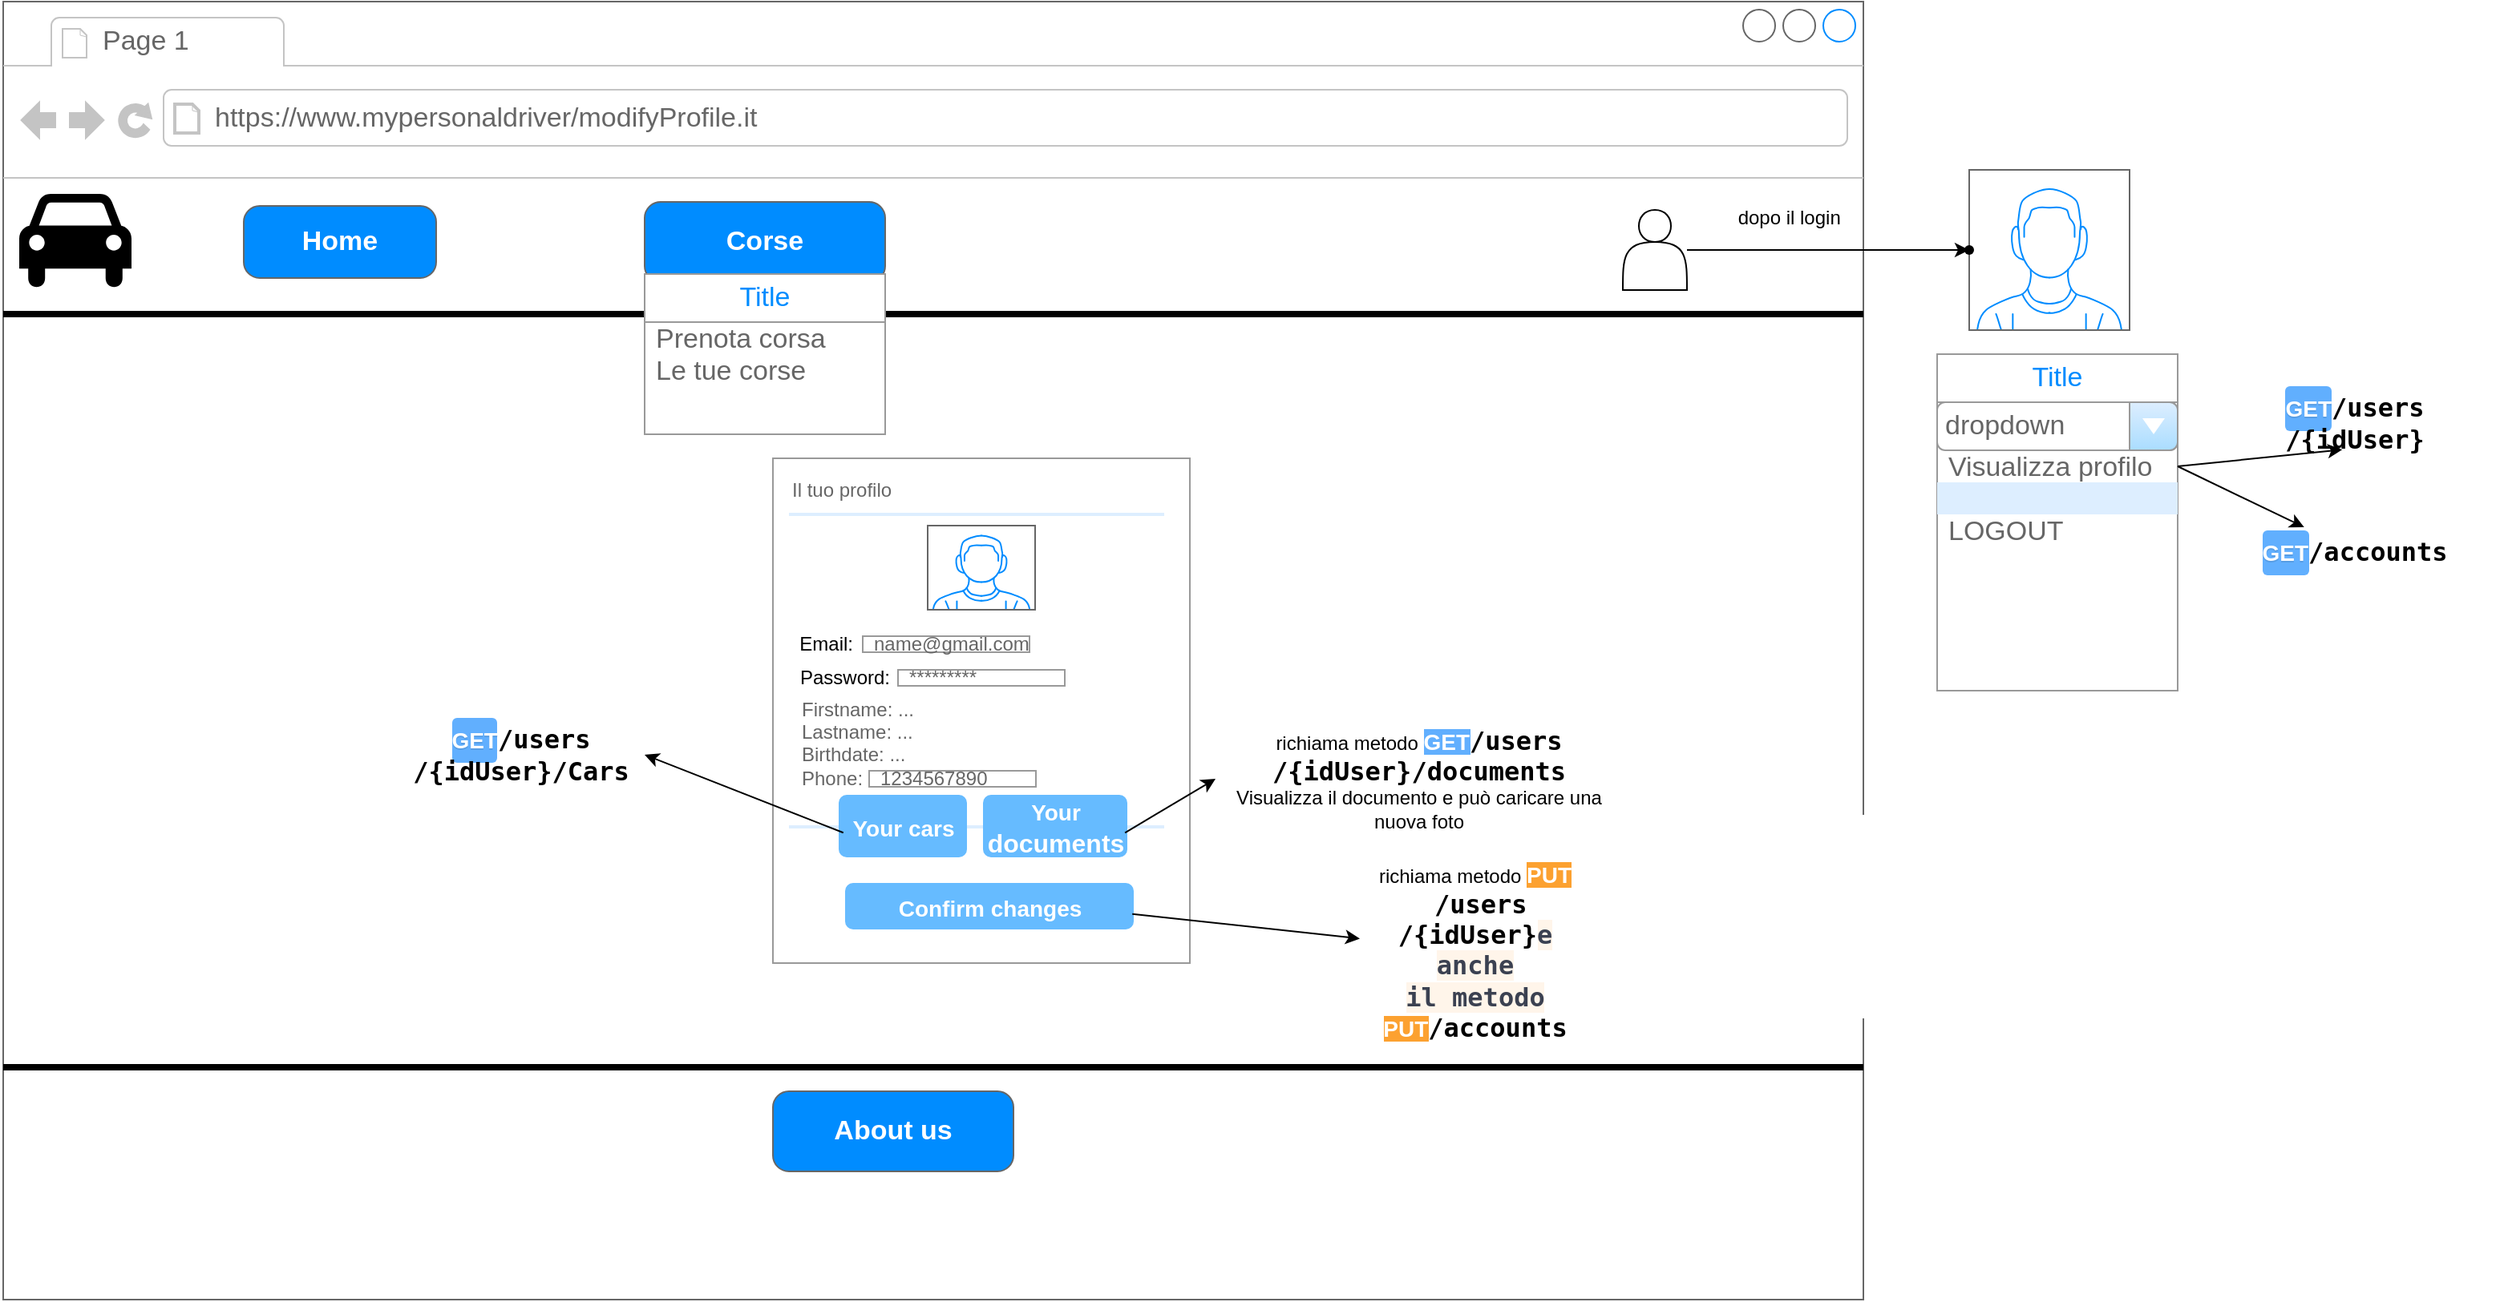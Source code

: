 <mxfile version="24.8.4">
  <diagram name="Pagina-1" id="-H3vdkNikmhzzUDBPN41">
    <mxGraphModel dx="1179" dy="1343" grid="1" gridSize="10" guides="1" tooltips="1" connect="1" arrows="1" fold="1" page="1" pageScale="1" pageWidth="1100" pageHeight="850" math="0" shadow="0">
      <root>
        <mxCell id="0" />
        <mxCell id="1" parent="0" />
        <mxCell id="3T9oA1FRRSL4VGPws6RJ-1" value="" style="strokeWidth=1;shadow=0;dashed=0;align=center;html=1;shape=mxgraph.mockup.containers.browserWindow;rSize=0;strokeColor=#666666;strokeColor2=#008cff;strokeColor3=#c4c4c4;mainText=,;recursiveResize=0;" vertex="1" parent="1">
          <mxGeometry x="54" y="-10" width="1160" height="810" as="geometry" />
        </mxCell>
        <mxCell id="3T9oA1FRRSL4VGPws6RJ-2" value="Page 1" style="strokeWidth=1;shadow=0;dashed=0;align=center;html=1;shape=mxgraph.mockup.containers.anchor;fontSize=17;fontColor=#666666;align=left;whiteSpace=wrap;" vertex="1" parent="3T9oA1FRRSL4VGPws6RJ-1">
          <mxGeometry x="60" y="12" width="110" height="26" as="geometry" />
        </mxCell>
        <mxCell id="3T9oA1FRRSL4VGPws6RJ-3" value="https://www.mypersonaldriver/modifyProfile.it" style="strokeWidth=1;shadow=0;dashed=0;align=center;html=1;shape=mxgraph.mockup.containers.anchor;rSize=0;fontSize=17;fontColor=#666666;align=left;" vertex="1" parent="3T9oA1FRRSL4VGPws6RJ-1">
          <mxGeometry x="130" y="60" width="250" height="26" as="geometry" />
        </mxCell>
        <mxCell id="3T9oA1FRRSL4VGPws6RJ-4" value="" style="shape=actor;whiteSpace=wrap;html=1;" vertex="1" parent="3T9oA1FRRSL4VGPws6RJ-1">
          <mxGeometry x="1010" y="130" width="40" height="50" as="geometry" />
        </mxCell>
        <mxCell id="3T9oA1FRRSL4VGPws6RJ-5" value="dopo il login&amp;nbsp;" style="text;html=1;align=center;verticalAlign=middle;resizable=0;points=[];autosize=1;strokeColor=none;fillColor=none;" vertex="1" parent="3T9oA1FRRSL4VGPws6RJ-1">
          <mxGeometry x="1070" y="120" width="90" height="30" as="geometry" />
        </mxCell>
        <mxCell id="3T9oA1FRRSL4VGPws6RJ-6" value="" style="line;strokeWidth=4;html=1;perimeter=backbonePerimeter;points=[];outlineConnect=0;" vertex="1" parent="3T9oA1FRRSL4VGPws6RJ-1">
          <mxGeometry y="190" width="1160" height="10" as="geometry" />
        </mxCell>
        <mxCell id="3T9oA1FRRSL4VGPws6RJ-7" value="" style="shape=mxgraph.signs.transportation.car_4;html=1;pointerEvents=1;fillColor=#000000;strokeColor=none;verticalLabelPosition=bottom;verticalAlign=top;align=center;" vertex="1" parent="3T9oA1FRRSL4VGPws6RJ-1">
          <mxGeometry x="10" y="120" width="70" height="60" as="geometry" />
        </mxCell>
        <mxCell id="3T9oA1FRRSL4VGPws6RJ-8" value="Home" style="strokeWidth=1;shadow=0;dashed=0;align=center;html=1;shape=mxgraph.mockup.buttons.button;strokeColor=#666666;fontColor=#ffffff;mainText=;buttonStyle=round;fontSize=17;fontStyle=1;fillColor=#008cff;whiteSpace=wrap;" vertex="1" parent="3T9oA1FRRSL4VGPws6RJ-1">
          <mxGeometry x="150" y="127.5" width="120" height="45" as="geometry" />
        </mxCell>
        <mxCell id="3T9oA1FRRSL4VGPws6RJ-9" value="" style="line;strokeWidth=4;html=1;perimeter=backbonePerimeter;points=[];outlineConnect=0;" vertex="1" parent="3T9oA1FRRSL4VGPws6RJ-1">
          <mxGeometry y="660" width="1160" height="10" as="geometry" />
        </mxCell>
        <mxCell id="3T9oA1FRRSL4VGPws6RJ-10" value="About us" style="strokeWidth=1;shadow=0;dashed=0;align=center;html=1;shape=mxgraph.mockup.buttons.button;strokeColor=#666666;fontColor=#ffffff;mainText=;buttonStyle=round;fontSize=17;fontStyle=1;fillColor=#008cff;whiteSpace=wrap;" vertex="1" parent="3T9oA1FRRSL4VGPws6RJ-1">
          <mxGeometry x="480" y="680" width="150" height="50" as="geometry" />
        </mxCell>
        <mxCell id="3T9oA1FRRSL4VGPws6RJ-11" value="Corse" style="strokeWidth=1;shadow=0;dashed=0;align=center;html=1;shape=mxgraph.mockup.buttons.button;strokeColor=#666666;fontColor=#ffffff;mainText=;buttonStyle=round;fontSize=17;fontStyle=1;fillColor=#008cff;whiteSpace=wrap;" vertex="1" parent="3T9oA1FRRSL4VGPws6RJ-1">
          <mxGeometry x="400" y="125" width="150" height="50" as="geometry" />
        </mxCell>
        <mxCell id="3T9oA1FRRSL4VGPws6RJ-31" value="" style="strokeWidth=1;shadow=0;dashed=0;align=center;html=1;shape=mxgraph.mockup.forms.rrect;rSize=0;strokeColor=#999999;fillColor=#ffffff;" vertex="1" parent="3T9oA1FRRSL4VGPws6RJ-1">
          <mxGeometry x="480" y="285" width="260" height="315" as="geometry" />
        </mxCell>
        <mxCell id="3T9oA1FRRSL4VGPws6RJ-32" value="Il tuo profilo" style="strokeWidth=1;shadow=0;dashed=0;align=center;html=1;shape=mxgraph.mockup.forms.anchor;fontSize=12;fontColor=#666666;align=left;resizeWidth=1;spacingLeft=0;" vertex="1" parent="3T9oA1FRRSL4VGPws6RJ-31">
          <mxGeometry width="130" height="20" relative="1" as="geometry">
            <mxPoint x="10" y="10" as="offset" />
          </mxGeometry>
        </mxCell>
        <mxCell id="3T9oA1FRRSL4VGPws6RJ-33" value="" style="shape=line;strokeColor=#ddeeff;strokeWidth=2;html=1;resizeWidth=1;" vertex="1" parent="3T9oA1FRRSL4VGPws6RJ-31">
          <mxGeometry width="234" height="10" relative="1" as="geometry">
            <mxPoint x="10" y="30" as="offset" />
          </mxGeometry>
        </mxCell>
        <mxCell id="3T9oA1FRRSL4VGPws6RJ-34" value="Firstname: ...&lt;div&gt;Lastname: ...&lt;/div&gt;&lt;div&gt;Birthdate: ...&lt;/div&gt;&lt;div&gt;Phone:&amp;nbsp;&lt;/div&gt;&lt;div&gt;&lt;br&gt;&lt;/div&gt;" style="strokeWidth=1;shadow=0;dashed=0;align=center;html=1;shape=mxgraph.mockup.forms.anchor;fontSize=12;fontColor=#666666;align=left;resizeWidth=1;spacingLeft=0;" vertex="1" parent="3T9oA1FRRSL4VGPws6RJ-31">
          <mxGeometry width="130" height="40" relative="1" as="geometry">
            <mxPoint x="16" y="165" as="offset" />
          </mxGeometry>
        </mxCell>
        <mxCell id="3T9oA1FRRSL4VGPws6RJ-35" value="1234567890" style="strokeWidth=1;shadow=0;dashed=0;align=center;html=1;shape=mxgraph.mockup.forms.rrect;rSize=0;strokeColor=#999999;fontColor=#666666;align=left;spacingLeft=5;resizeWidth=1;" vertex="1" parent="3T9oA1FRRSL4VGPws6RJ-31">
          <mxGeometry width="104" height="10" relative="1" as="geometry">
            <mxPoint x="60" y="195" as="offset" />
          </mxGeometry>
        </mxCell>
        <mxCell id="3T9oA1FRRSL4VGPws6RJ-36" value="" style="strokeWidth=1;shadow=0;dashed=0;align=center;html=1;shape=mxgraph.mockup.forms.anchor;fontSize=12;fontColor=#666666;align=left;resizeWidth=1;spacingLeft=0;" vertex="1" parent="3T9oA1FRRSL4VGPws6RJ-31">
          <mxGeometry width="130" height="20" relative="1" as="geometry">
            <mxPoint x="10" y="95" as="offset" />
          </mxGeometry>
        </mxCell>
        <mxCell id="3T9oA1FRRSL4VGPws6RJ-40" value="" style="shape=line;strokeColor=#ddeeff;strokeWidth=2;html=1;resizeWidth=1;" vertex="1" parent="3T9oA1FRRSL4VGPws6RJ-31">
          <mxGeometry y="1" width="234" height="10" relative="1" as="geometry">
            <mxPoint x="10" y="-90" as="offset" />
          </mxGeometry>
        </mxCell>
        <mxCell id="3T9oA1FRRSL4VGPws6RJ-42" value="&lt;font style=&quot;font-size: 14px;&quot;&gt;Confirm changes&lt;/font&gt;" style="strokeWidth=1;shadow=0;dashed=0;align=center;html=1;shape=mxgraph.mockup.forms.rrect;rSize=5;strokeColor=none;fontColor=#ffffff;fillColor=#66bbff;fontSize=16;fontStyle=1;" vertex="1" parent="3T9oA1FRRSL4VGPws6RJ-31">
          <mxGeometry y="1" width="180" height="29" relative="1" as="geometry">
            <mxPoint x="45" y="-50" as="offset" />
          </mxGeometry>
        </mxCell>
        <mxCell id="3T9oA1FRRSL4VGPws6RJ-55" value="" style="verticalLabelPosition=bottom;shadow=0;dashed=0;align=center;html=1;verticalAlign=top;strokeWidth=1;shape=mxgraph.mockup.containers.userMale;strokeColor=#666666;strokeColor2=#008cff;" vertex="1" parent="3T9oA1FRRSL4VGPws6RJ-31">
          <mxGeometry x="96.5" y="42" width="67" height="52.5" as="geometry" />
        </mxCell>
        <mxCell id="3T9oA1FRRSL4VGPws6RJ-56" value="&lt;font style=&quot;font-size: 14px;&quot;&gt;Your cars&lt;/font&gt;" style="strokeWidth=1;shadow=0;dashed=0;align=center;html=1;shape=mxgraph.mockup.forms.rrect;rSize=5;strokeColor=none;fontColor=#ffffff;fillColor=#66bbff;fontSize=16;fontStyle=1;" vertex="1" parent="3T9oA1FRRSL4VGPws6RJ-31">
          <mxGeometry y="1" width="80" height="39" relative="1" as="geometry">
            <mxPoint x="41" y="-105" as="offset" />
          </mxGeometry>
        </mxCell>
        <mxCell id="3T9oA1FRRSL4VGPws6RJ-57" value="&lt;font style=&quot;font-size: 14px;&quot;&gt;Your&lt;/font&gt;&lt;div&gt;&lt;font size=&quot;3&quot;&gt;documents&lt;/font&gt;&lt;/div&gt;" style="strokeWidth=1;shadow=0;dashed=0;align=center;html=1;shape=mxgraph.mockup.forms.rrect;rSize=5;strokeColor=none;fontColor=#ffffff;fillColor=#66bbff;fontSize=16;fontStyle=1;" vertex="1" parent="3T9oA1FRRSL4VGPws6RJ-31">
          <mxGeometry y="1" width="90" height="39" relative="1" as="geometry">
            <mxPoint x="131" y="-105" as="offset" />
          </mxGeometry>
        </mxCell>
        <mxCell id="3T9oA1FRRSL4VGPws6RJ-90" value="Email:&amp;nbsp;" style="text;html=1;align=center;verticalAlign=middle;whiteSpace=wrap;rounded=0;" vertex="1" parent="3T9oA1FRRSL4VGPws6RJ-31">
          <mxGeometry x="-4" y="99.75" width="78" height="31.5" as="geometry" />
        </mxCell>
        <mxCell id="3T9oA1FRRSL4VGPws6RJ-91" value="name@gmail.com" style="strokeWidth=1;shadow=0;dashed=0;align=center;html=1;shape=mxgraph.mockup.forms.rrect;rSize=0;strokeColor=#999999;fontColor=#666666;align=left;spacingLeft=5;resizeWidth=1;" vertex="1" parent="3T9oA1FRRSL4VGPws6RJ-31">
          <mxGeometry width="104" height="10" relative="1" as="geometry">
            <mxPoint x="56" y="111" as="offset" />
          </mxGeometry>
        </mxCell>
        <mxCell id="3T9oA1FRRSL4VGPws6RJ-92" value="Password:" style="text;html=1;align=center;verticalAlign=middle;whiteSpace=wrap;rounded=0;" vertex="1" parent="3T9oA1FRRSL4VGPws6RJ-31">
          <mxGeometry x="6" y="120.75" width="78" height="31.5" as="geometry" />
        </mxCell>
        <mxCell id="3T9oA1FRRSL4VGPws6RJ-93" value="*********" style="strokeWidth=1;shadow=0;dashed=0;align=center;html=1;shape=mxgraph.mockup.forms.rrect;rSize=0;strokeColor=#999999;fontColor=#666666;align=left;spacingLeft=5;resizeWidth=1;" vertex="1" parent="3T9oA1FRRSL4VGPws6RJ-31">
          <mxGeometry width="104" height="10" relative="1" as="geometry">
            <mxPoint x="78" y="132" as="offset" />
          </mxGeometry>
        </mxCell>
        <mxCell id="3T9oA1FRRSL4VGPws6RJ-58" value="" style="endArrow=classic;html=1;rounded=0;exitX=0.984;exitY=0.606;exitDx=0;exitDy=0;exitPerimeter=0;entryX=0;entryY=0.5;entryDx=0;entryDy=0;" edge="1" parent="3T9oA1FRRSL4VGPws6RJ-1" source="3T9oA1FRRSL4VGPws6RJ-57" target="3T9oA1FRRSL4VGPws6RJ-59">
          <mxGeometry width="50" height="50" relative="1" as="geometry">
            <mxPoint x="616" y="480" as="sourcePoint" />
            <mxPoint x="666" y="430" as="targetPoint" />
          </mxGeometry>
        </mxCell>
        <mxCell id="3T9oA1FRRSL4VGPws6RJ-59" value="&lt;div&gt;richiama metodo&amp;nbsp;&lt;span style=&quot;background-color: rgb(97, 175, 254); color: rgb(255, 255, 255); font-family: sans-serif; font-size: 14px; font-weight: 700;&quot;&gt;GET&lt;/span&gt;&lt;a style=&quot;font-family: monospace; font-size: 16px; font-weight: 600; background-color: transparent; color: inherit; text-align: start; box-sizing: border-box; cursor: pointer; text-decoration: inherit; display: inline !important;&quot; class=&quot;nostyle&quot;&gt;&lt;span style=&quot;box-sizing: border-box;&quot;&gt;/users&lt;wbr style=&quot;box-sizing: border-box;&quot;&gt;/{idUser}&lt;wbr style=&quot;box-sizing: border-box;&quot;&gt;/documents&lt;/span&gt;&lt;/a&gt;&lt;/div&gt;Visualizza il documento e può caricare una nuova foto" style="text;html=1;align=center;verticalAlign=middle;whiteSpace=wrap;rounded=0;" vertex="1" parent="3T9oA1FRRSL4VGPws6RJ-1">
          <mxGeometry x="756" y="450" width="254" height="70" as="geometry" />
        </mxCell>
        <mxCell id="3T9oA1FRRSL4VGPws6RJ-60" value="&lt;span style=&quot;box-sizing: border-box; background: rgb(97, 175, 254); border-radius: 3px; color: rgb(255, 255, 255); font-family: sans-serif; font-size: 14px; font-weight: 700; min-width: 80px; padding: 6px 0px; text-shadow: rgba(0, 0, 0, 0.1) 0px 1px 0px;&quot; class=&quot;opblock-summary-method&quot;&gt;GET&lt;/span&gt;&lt;a style=&quot;font-family: monospace; font-size: 16px; font-weight: 600; background-color: transparent; color: inherit; text-align: start; box-sizing: border-box; cursor: pointer; text-decoration: inherit; display: inline !important;&quot; class=&quot;nostyle&quot;&gt;&lt;span style=&quot;box-sizing: border-box;&quot;&gt;/users&lt;wbr style=&quot;box-sizing: border-box;&quot;&gt;/{idUser}&lt;wbr style=&quot;box-sizing: border-box;&quot;&gt;/Cars&lt;/span&gt;&lt;/a&gt;" style="text;html=1;align=center;verticalAlign=middle;whiteSpace=wrap;rounded=0;" vertex="1" parent="3T9oA1FRRSL4VGPws6RJ-1">
          <mxGeometry x="246" y="440" width="154" height="60" as="geometry" />
        </mxCell>
        <mxCell id="3T9oA1FRRSL4VGPws6RJ-61" value="" style="endArrow=classic;html=1;rounded=0;exitX=0.036;exitY=0.606;exitDx=0;exitDy=0;exitPerimeter=0;entryX=1;entryY=0.5;entryDx=0;entryDy=0;" edge="1" target="3T9oA1FRRSL4VGPws6RJ-60" parent="3T9oA1FRRSL4VGPws6RJ-1" source="3T9oA1FRRSL4VGPws6RJ-56">
          <mxGeometry width="50" height="50" relative="1" as="geometry">
            <mxPoint x="159" y="479" as="sourcePoint" />
            <mxPoint x="156" y="420" as="targetPoint" />
          </mxGeometry>
        </mxCell>
        <mxCell id="3T9oA1FRRSL4VGPws6RJ-62" value="" style="endArrow=classic;html=1;rounded=0;exitX=0.995;exitY=0.668;exitDx=0;exitDy=0;exitPerimeter=0;" edge="1" parent="3T9oA1FRRSL4VGPws6RJ-1" source="3T9oA1FRRSL4VGPws6RJ-42" target="3T9oA1FRRSL4VGPws6RJ-63">
          <mxGeometry width="50" height="50" relative="1" as="geometry">
            <mxPoint x="756" y="460" as="sourcePoint" />
            <mxPoint x="806" y="410" as="targetPoint" />
          </mxGeometry>
        </mxCell>
        <mxCell id="3T9oA1FRRSL4VGPws6RJ-63" value="richiama metodo&amp;nbsp;&lt;span style=&quot;color: rgb(255, 255, 255); font-family: sans-serif; font-size: 14px; font-weight: 600; background-color: rgb(252, 161, 48);&quot;&gt;PUT&lt;/span&gt;&lt;div&gt;&amp;nbsp; &lt;a style=&quot;color: inherit; font-family: monospace; font-size: 16px; font-weight: 600; text-align: start; box-sizing: border-box; background-color: transparent; cursor: pointer; text-decoration: inherit; display: inline !important;&quot; class=&quot;nostyle&quot;&gt;&lt;span style=&quot;box-sizing: border-box;&quot;&gt;/users&lt;wbr style=&quot;box-sizing: border-box;&quot;&gt;/{idUser}&lt;/span&gt;&lt;/a&gt;&lt;span style=&quot;background-color: rgba(252, 161, 48, 0.1); color: rgb(59, 65, 81); font-family: monospace; font-size: 16px; font-weight: 600; text-align: start;&quot;&gt;e anche&lt;/span&gt;&lt;/div&gt;&lt;div&gt;&lt;span style=&quot;background-color: rgba(252, 161, 48, 0.1); color: rgb(59, 65, 81); font-family: monospace; font-size: 16px; font-weight: 600; text-align: start;&quot;&gt;il metodo&lt;/span&gt;&lt;/div&gt;&lt;div&gt;&lt;span style=&quot;font-weight: 600; background-color: rgb(252, 161, 48); color: rgb(255, 255, 255); font-family: sans-serif; font-size: 14px;&quot;&gt;PUT&lt;/span&gt;&lt;a style=&quot;background-color: transparent; color: inherit; font-family: monospace; font-size: 16px; font-weight: 600; text-align: start; box-sizing: border-box; cursor: pointer; text-decoration: inherit; display: inline !important;&quot; class=&quot;nostyle&quot;&gt;&lt;span style=&quot;box-sizing: border-box;&quot;&gt;/accounts&lt;/span&gt;&lt;/a&gt;&lt;/div&gt;" style="text;html=1;align=center;verticalAlign=middle;whiteSpace=wrap;rounded=0;" vertex="1" parent="3T9oA1FRRSL4VGPws6RJ-1">
          <mxGeometry x="846" y="560" width="144" height="65" as="geometry" />
        </mxCell>
        <mxCell id="3T9oA1FRRSL4VGPws6RJ-17" value="" style="verticalLabelPosition=bottom;shadow=0;dashed=0;align=center;html=1;verticalAlign=top;strokeWidth=1;shape=mxgraph.mockup.containers.userMale;strokeColor=#666666;strokeColor2=#008cff;" vertex="1" parent="1">
          <mxGeometry x="1280" y="95" width="100" height="100" as="geometry" />
        </mxCell>
        <mxCell id="3T9oA1FRRSL4VGPws6RJ-18" value="" style="shape=waypoint;sketch=0;size=6;pointerEvents=1;points=[];fillColor=default;resizable=0;rotatable=0;perimeter=centerPerimeter;snapToPoint=1;" vertex="1" parent="1">
          <mxGeometry x="1270" y="135" width="20" height="20" as="geometry" />
        </mxCell>
        <mxCell id="3T9oA1FRRSL4VGPws6RJ-19" value="" style="edgeStyle=orthogonalEdgeStyle;rounded=0;orthogonalLoop=1;jettySize=auto;html=1;" edge="1" parent="1" source="3T9oA1FRRSL4VGPws6RJ-4" target="3T9oA1FRRSL4VGPws6RJ-18">
          <mxGeometry relative="1" as="geometry" />
        </mxCell>
        <mxCell id="3T9oA1FRRSL4VGPws6RJ-20" value="Title" style="swimlane;strokeColor=#999999;swimlaneFillColor=#FFFFFF;fillColor=#ffffff;fontColor=#008CFF;fontStyle=0;childLayout=stackLayout;horizontal=1;startSize=30;horizontalStack=0;resizeParent=1;resizeParentMax=0;resizeLast=0;collapsible=0;marginBottom=0;whiteSpace=wrap;html=1;fontSize=17;" vertex="1" parent="1">
          <mxGeometry x="454" y="160" width="150" height="100" as="geometry" />
        </mxCell>
        <mxCell id="3T9oA1FRRSL4VGPws6RJ-21" value="Prenota corsa" style="text;spacing=0;strokeColor=none;align=left;verticalAlign=middle;spacingLeft=7;spacingRight=10;overflow=hidden;points=[[0,0.5],[1,0.5]];portConstraint=eastwest;rotatable=0;whiteSpace=wrap;html=1;fillColor=none;fontColor=#666666;fontSize=17;" vertex="1" parent="3T9oA1FRRSL4VGPws6RJ-20">
          <mxGeometry y="30" width="150" height="20" as="geometry" />
        </mxCell>
        <mxCell id="3T9oA1FRRSL4VGPws6RJ-22" value="Le tue corse" style="text;spacing=0;strokeColor=none;align=left;verticalAlign=middle;spacingLeft=7;spacingRight=10;overflow=hidden;points=[[0,0.5],[1,0.5]];portConstraint=eastwest;rotatable=0;whiteSpace=wrap;html=1;rSize=5;fillColor=none;fontColor=#666666;fontSize=17;" vertex="1" parent="3T9oA1FRRSL4VGPws6RJ-20">
          <mxGeometry y="50" width="150" height="20" as="geometry" />
        </mxCell>
        <mxCell id="3T9oA1FRRSL4VGPws6RJ-23" value="" style="text;spacing=0;strokeColor=none;align=left;verticalAlign=middle;spacingLeft=7;spacingRight=10;overflow=hidden;points=[[0,0.5],[1,0.5]];portConstraint=eastwest;rotatable=0;whiteSpace=wrap;html=1;fillColor=none;fontColor=#666666;fontSize=17;" vertex="1" parent="3T9oA1FRRSL4VGPws6RJ-20">
          <mxGeometry y="70" width="150" height="30" as="geometry" />
        </mxCell>
        <mxCell id="3T9oA1FRRSL4VGPws6RJ-24" value="Title" style="swimlane;strokeColor=#999999;swimlaneFillColor=#FFFFFF;fillColor=#ffffff;fontColor=#008CFF;fontStyle=0;childLayout=stackLayout;horizontal=1;startSize=30;horizontalStack=0;resizeParent=1;resizeParentMax=0;resizeLast=0;collapsible=0;marginBottom=0;whiteSpace=wrap;html=1;fontSize=17;" vertex="1" parent="1">
          <mxGeometry x="1260" y="210" width="150" height="210" as="geometry" />
        </mxCell>
        <mxCell id="3T9oA1FRRSL4VGPws6RJ-25" value="dropdown" style="strokeWidth=1;shadow=0;dashed=0;align=center;html=1;shape=mxgraph.mockup.forms.comboBox;strokeColor=#999999;fillColor=#ddeeff;align=left;fillColor2=#aaddff;mainText=;fontColor=#666666;fontSize=17;spacingLeft=3;" vertex="1" parent="3T9oA1FRRSL4VGPws6RJ-24">
          <mxGeometry y="30" width="150" height="30" as="geometry" />
        </mxCell>
        <mxCell id="3T9oA1FRRSL4VGPws6RJ-26" value="Visualizza profilo" style="text;spacing=0;strokeColor=none;align=left;verticalAlign=middle;spacingLeft=7;spacingRight=10;overflow=hidden;points=[[0,0.5],[1,0.5]];portConstraint=eastwest;rotatable=0;whiteSpace=wrap;html=1;fillColor=none;fontColor=#666666;fontSize=17;" vertex="1" parent="3T9oA1FRRSL4VGPws6RJ-24">
          <mxGeometry y="60" width="150" height="20" as="geometry" />
        </mxCell>
        <mxCell id="3T9oA1FRRSL4VGPws6RJ-28" value="" style="text;spacing=0;strokeColor=none;align=left;verticalAlign=middle;spacingLeft=7;spacingRight=10;overflow=hidden;points=[[0,0.5],[1,0.5]];portConstraint=eastwest;rotatable=0;whiteSpace=wrap;html=1;rSize=5;fillColor=#DDEEFF;fontColor=#666666;fontSize=17;" vertex="1" parent="3T9oA1FRRSL4VGPws6RJ-24">
          <mxGeometry y="80" width="150" height="20" as="geometry" />
        </mxCell>
        <mxCell id="3T9oA1FRRSL4VGPws6RJ-29" value="LOGOUT" style="text;spacing=0;strokeColor=none;align=left;verticalAlign=middle;spacingLeft=7;spacingRight=10;overflow=hidden;points=[[0,0.5],[1,0.5]];portConstraint=eastwest;rotatable=0;whiteSpace=wrap;html=1;fillColor=none;fontColor=#666666;fontSize=17;" vertex="1" parent="3T9oA1FRRSL4VGPws6RJ-24">
          <mxGeometry y="100" width="150" height="20" as="geometry" />
        </mxCell>
        <mxCell id="3T9oA1FRRSL4VGPws6RJ-30" value="" style="text;spacing=0;strokeColor=none;align=left;verticalAlign=middle;spacingLeft=7;spacingRight=10;overflow=hidden;points=[[0,0.5],[1,0.5]];portConstraint=eastwest;rotatable=0;whiteSpace=wrap;html=1;fillColor=none;fontColor=#666666;fontSize=17;" vertex="1" parent="3T9oA1FRRSL4VGPws6RJ-24">
          <mxGeometry y="120" width="150" height="90" as="geometry" />
        </mxCell>
        <mxCell id="3T9oA1FRRSL4VGPws6RJ-64" value="&lt;span style=&quot;box-sizing: border-box; background: rgb(97, 175, 254); border-radius: 3px; color: rgb(255, 255, 255); font-family: sans-serif; font-size: 14px; font-weight: 700; min-width: 80px; padding: 6px 0px; text-shadow: rgba(0, 0, 0, 0.1) 0px 1px 0px; text-wrap-mode: wrap;&quot; class=&quot;opblock-summary-method&quot;&gt;GET&lt;/span&gt;&lt;a style=&quot;font-family: monospace; font-size: 16px; font-weight: 600; background-color: transparent; color: inherit; text-align: start; text-wrap-mode: wrap; box-sizing: border-box; cursor: pointer; text-decoration: inherit; display: inline !important;&quot; class=&quot;nostyle&quot;&gt;&lt;span style=&quot;box-sizing: border-box;&quot;&gt;/users&lt;wbr style=&quot;box-sizing: border-box;&quot;&gt;/{idUser}&lt;/span&gt;&lt;/a&gt;" style="text;html=1;align=center;verticalAlign=middle;resizable=0;points=[];autosize=1;strokeColor=none;fillColor=none;" vertex="1" parent="1">
          <mxGeometry x="1430" y="238" width="180" height="30" as="geometry" />
        </mxCell>
        <mxCell id="3T9oA1FRRSL4VGPws6RJ-65" value="" style="endArrow=classic;html=1;rounded=0;exitX=1;exitY=0.5;exitDx=0;exitDy=0;entryX=0.459;entryY=1.054;entryDx=0;entryDy=0;entryPerimeter=0;" edge="1" parent="1" source="3T9oA1FRRSL4VGPws6RJ-26" target="3T9oA1FRRSL4VGPws6RJ-64">
          <mxGeometry width="50" height="50" relative="1" as="geometry">
            <mxPoint x="1270" y="420" as="sourcePoint" />
            <mxPoint x="1320" y="370" as="targetPoint" />
          </mxGeometry>
        </mxCell>
        <mxCell id="3T9oA1FRRSL4VGPws6RJ-94" value="&lt;span style=&quot;box-sizing: border-box; background: rgb(97, 175, 254); border-radius: 3px; color: rgb(255, 255, 255); font-family: sans-serif; font-size: 14px; font-weight: 700; min-width: 80px; padding: 6px 0px; text-shadow: rgba(0, 0, 0, 0.1) 0px 1px 0px; text-wrap-mode: wrap;&quot; class=&quot;opblock-summary-method&quot;&gt;GET&lt;/span&gt;&lt;a style=&quot;font-family: monospace; font-size: 16px; font-weight: 600; background-color: transparent; color: inherit; text-align: start; text-wrap-mode: wrap; box-sizing: border-box; cursor: pointer; text-decoration: inherit; display: inline !important;&quot; class=&quot;nostyle&quot;&gt;&lt;span style=&quot;box-sizing: border-box;&quot;&gt;/accounts&lt;/span&gt;&lt;/a&gt;" style="text;html=1;align=center;verticalAlign=middle;resizable=0;points=[];autosize=1;strokeColor=none;fillColor=none;" vertex="1" parent="1">
          <mxGeometry x="1455" y="318" width="130" height="30" as="geometry" />
        </mxCell>
        <mxCell id="3T9oA1FRRSL4VGPws6RJ-95" value="" style="endArrow=classic;html=1;rounded=0;exitX=1;exitY=0.5;exitDx=0;exitDy=0;" edge="1" parent="1" source="3T9oA1FRRSL4VGPws6RJ-26" target="3T9oA1FRRSL4VGPws6RJ-94">
          <mxGeometry width="50" height="50" relative="1" as="geometry">
            <mxPoint x="1450" y="420" as="sourcePoint" />
            <mxPoint x="1500" y="370" as="targetPoint" />
          </mxGeometry>
        </mxCell>
      </root>
    </mxGraphModel>
  </diagram>
</mxfile>
